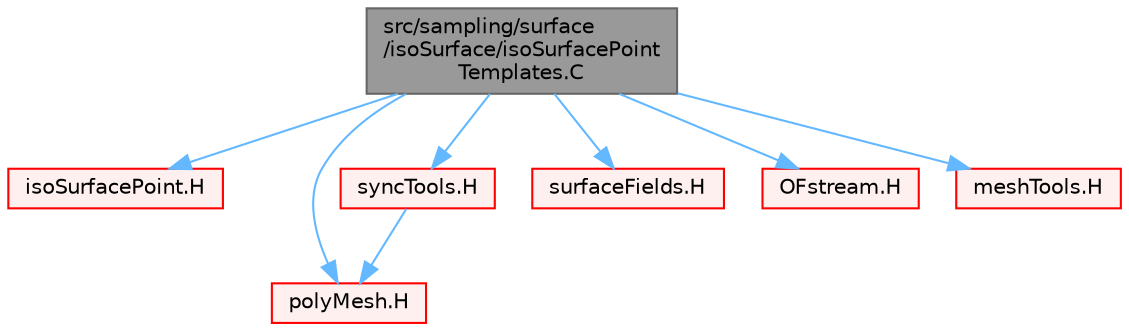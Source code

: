 digraph "src/sampling/surface/isoSurface/isoSurfacePointTemplates.C"
{
 // LATEX_PDF_SIZE
  bgcolor="transparent";
  edge [fontname=Helvetica,fontsize=10,labelfontname=Helvetica,labelfontsize=10];
  node [fontname=Helvetica,fontsize=10,shape=box,height=0.2,width=0.4];
  Node1 [id="Node000001",label="src/sampling/surface\l/isoSurface/isoSurfacePoint\lTemplates.C",height=0.2,width=0.4,color="gray40", fillcolor="grey60", style="filled", fontcolor="black",tooltip=" "];
  Node1 -> Node2 [id="edge1_Node000001_Node000002",color="steelblue1",style="solid",tooltip=" "];
  Node2 [id="Node000002",label="isoSurfacePoint.H",height=0.2,width=0.4,color="red", fillcolor="#FFF0F0", style="filled",URL="$isoSurfacePoint_8H.html",tooltip=" "];
  Node1 -> Node267 [id="edge2_Node000001_Node000267",color="steelblue1",style="solid",tooltip=" "];
  Node267 [id="Node000267",label="polyMesh.H",height=0.2,width=0.4,color="red", fillcolor="#FFF0F0", style="filled",URL="$polyMesh_8H.html",tooltip=" "];
  Node1 -> Node424 [id="edge3_Node000001_Node000424",color="steelblue1",style="solid",tooltip=" "];
  Node424 [id="Node000424",label="syncTools.H",height=0.2,width=0.4,color="red", fillcolor="#FFF0F0", style="filled",URL="$syncTools_8H.html",tooltip=" "];
  Node424 -> Node267 [id="edge4_Node000424_Node000267",color="steelblue1",style="solid",tooltip=" "];
  Node1 -> Node432 [id="edge5_Node000001_Node000432",color="steelblue1",style="solid",tooltip=" "];
  Node432 [id="Node000432",label="surfaceFields.H",height=0.2,width=0.4,color="red", fillcolor="#FFF0F0", style="filled",URL="$surfaceFields_8H.html",tooltip="Foam::surfaceFields."];
  Node1 -> Node440 [id="edge6_Node000001_Node000440",color="steelblue1",style="solid",tooltip=" "];
  Node440 [id="Node000440",label="OFstream.H",height=0.2,width=0.4,color="red", fillcolor="#FFF0F0", style="filled",URL="$OFstream_8H.html",tooltip=" "];
  Node1 -> Node443 [id="edge7_Node000001_Node000443",color="steelblue1",style="solid",tooltip=" "];
  Node443 [id="Node000443",label="meshTools.H",height=0.2,width=0.4,color="red", fillcolor="#FFF0F0", style="filled",URL="$meshTools_8H.html",tooltip=" "];
}
